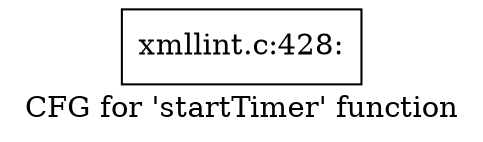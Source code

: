 digraph "CFG for 'startTimer' function" {
	label="CFG for 'startTimer' function";

	Node0x556d1b5ce4b0 [shape=record,label="{xmllint.c:428:}"];
}
